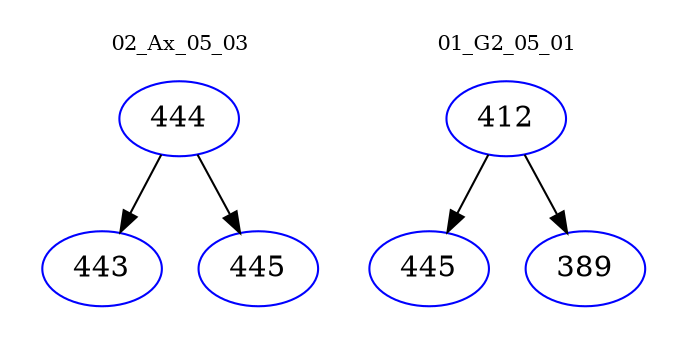 digraph{
subgraph cluster_0 {
color = white
label = "02_Ax_05_03";
fontsize=10;
T0_444 [label="444", color="blue"]
T0_444 -> T0_443 [color="black"]
T0_443 [label="443", color="blue"]
T0_444 -> T0_445 [color="black"]
T0_445 [label="445", color="blue"]
}
subgraph cluster_1 {
color = white
label = "01_G2_05_01";
fontsize=10;
T1_412 [label="412", color="blue"]
T1_412 -> T1_445 [color="black"]
T1_445 [label="445", color="blue"]
T1_412 -> T1_389 [color="black"]
T1_389 [label="389", color="blue"]
}
}
